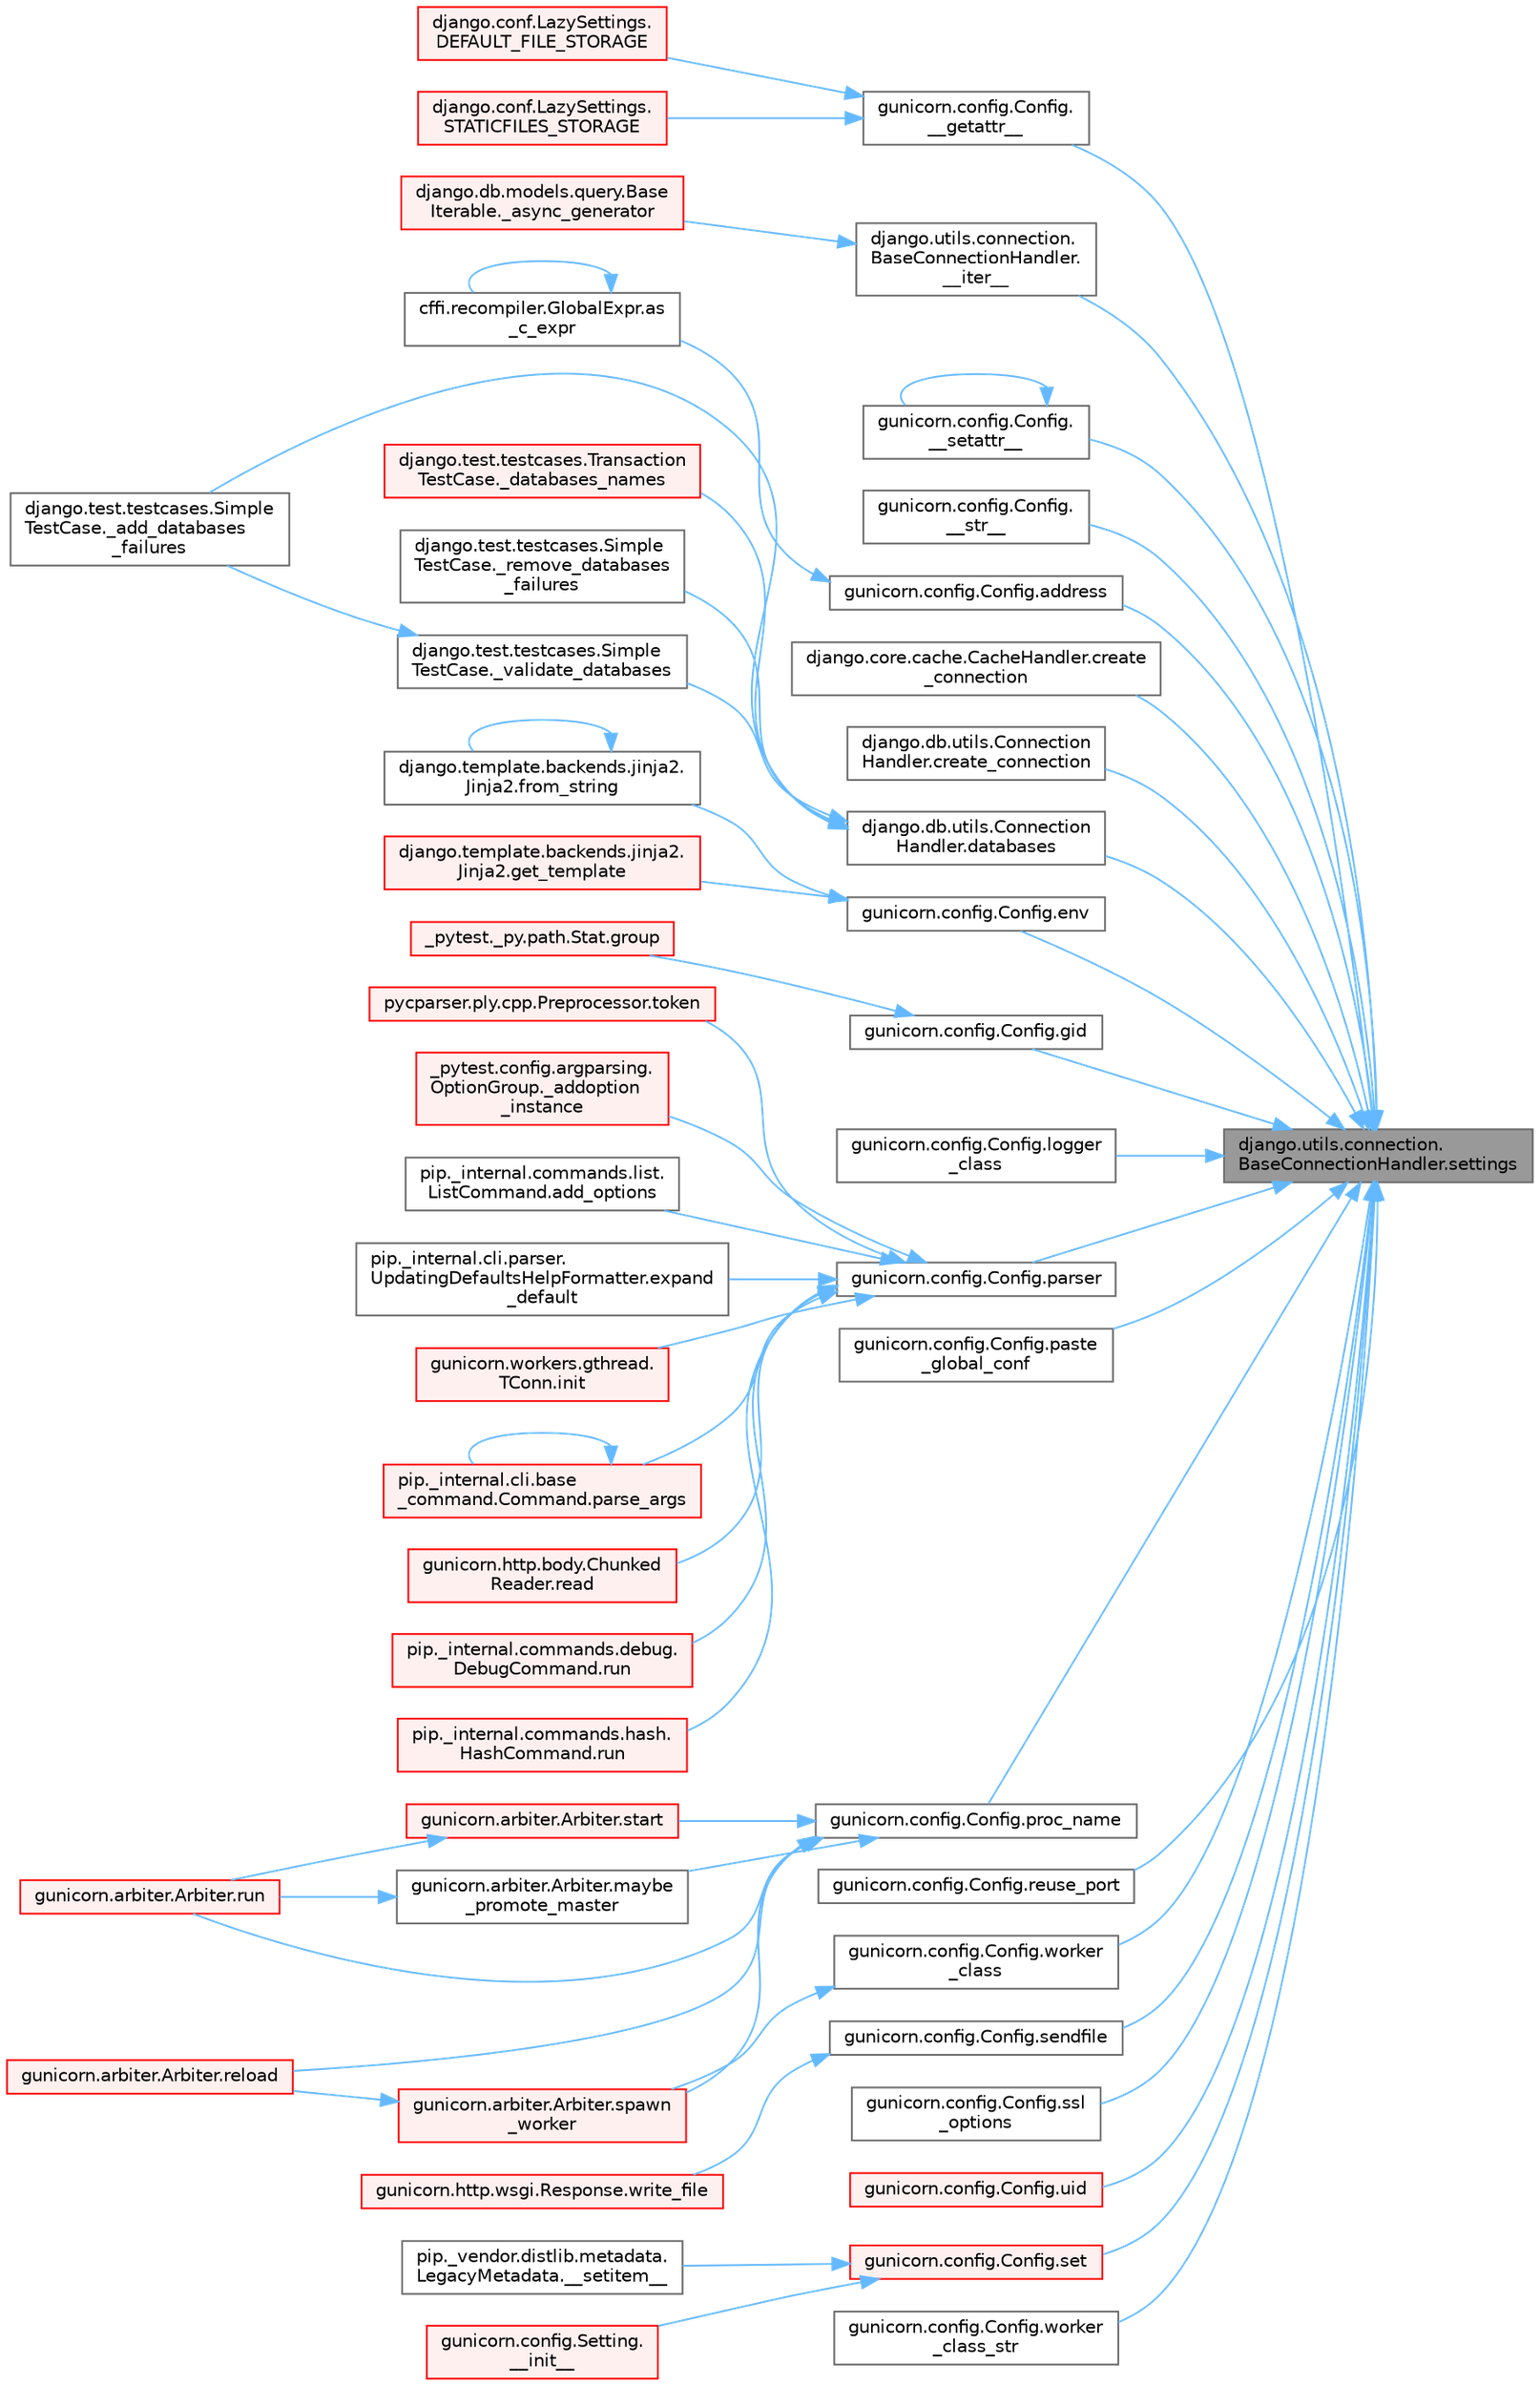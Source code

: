 digraph "django.utils.connection.BaseConnectionHandler.settings"
{
 // LATEX_PDF_SIZE
  bgcolor="transparent";
  edge [fontname=Helvetica,fontsize=10,labelfontname=Helvetica,labelfontsize=10];
  node [fontname=Helvetica,fontsize=10,shape=box,height=0.2,width=0.4];
  rankdir="RL";
  Node1 [id="Node000001",label="django.utils.connection.\lBaseConnectionHandler.settings",height=0.2,width=0.4,color="gray40", fillcolor="grey60", style="filled", fontcolor="black",tooltip=" "];
  Node1 -> Node2 [id="edge1_Node000001_Node000002",dir="back",color="steelblue1",style="solid",tooltip=" "];
  Node2 [id="Node000002",label="gunicorn.config.Config.\l__getattr__",height=0.2,width=0.4,color="grey40", fillcolor="white", style="filled",URL="$classgunicorn_1_1config_1_1_config.html#a71eacf01d4ad4f8e94164f40459e55b3",tooltip=" "];
  Node2 -> Node3 [id="edge2_Node000002_Node000003",dir="back",color="steelblue1",style="solid",tooltip=" "];
  Node3 [id="Node000003",label="django.conf.LazySettings.\lDEFAULT_FILE_STORAGE",height=0.2,width=0.4,color="red", fillcolor="#FFF0F0", style="filled",URL="$classdjango_1_1conf_1_1_lazy_settings.html#a262999dfae4088a806facff7288a28b2",tooltip=" "];
  Node2 -> Node5 [id="edge3_Node000002_Node000005",dir="back",color="steelblue1",style="solid",tooltip=" "];
  Node5 [id="Node000005",label="django.conf.LazySettings.\lSTATICFILES_STORAGE",height=0.2,width=0.4,color="red", fillcolor="#FFF0F0", style="filled",URL="$classdjango_1_1conf_1_1_lazy_settings.html#acf7e82a80fdd6a53ad31cd5f784aaaf7",tooltip=" "];
  Node1 -> Node6 [id="edge4_Node000001_Node000006",dir="back",color="steelblue1",style="solid",tooltip=" "];
  Node6 [id="Node000006",label="django.utils.connection.\lBaseConnectionHandler.\l__iter__",height=0.2,width=0.4,color="grey40", fillcolor="white", style="filled",URL="$classdjango_1_1utils_1_1connection_1_1_base_connection_handler.html#af9d51e8113018441c6051ada3dda01f3",tooltip=" "];
  Node6 -> Node7 [id="edge5_Node000006_Node000007",dir="back",color="steelblue1",style="solid",tooltip=" "];
  Node7 [id="Node000007",label="django.db.models.query.Base\lIterable._async_generator",height=0.2,width=0.4,color="red", fillcolor="#FFF0F0", style="filled",URL="$classdjango_1_1db_1_1models_1_1query_1_1_base_iterable.html#a3ecc2267976bc6628d1fe84d78355144",tooltip=" "];
  Node1 -> Node9 [id="edge6_Node000001_Node000009",dir="back",color="steelblue1",style="solid",tooltip=" "];
  Node9 [id="Node000009",label="gunicorn.config.Config.\l__setattr__",height=0.2,width=0.4,color="grey40", fillcolor="white", style="filled",URL="$classgunicorn_1_1config_1_1_config.html#a431221c36da65baeb6154ea04829398c",tooltip=" "];
  Node9 -> Node9 [id="edge7_Node000009_Node000009",dir="back",color="steelblue1",style="solid",tooltip=" "];
  Node1 -> Node10 [id="edge8_Node000001_Node000010",dir="back",color="steelblue1",style="solid",tooltip=" "];
  Node10 [id="Node000010",label="gunicorn.config.Config.\l__str__",height=0.2,width=0.4,color="grey40", fillcolor="white", style="filled",URL="$classgunicorn_1_1config_1_1_config.html#a50f8ba66ffbd216a35ceacef6ab8c5f3",tooltip=" "];
  Node1 -> Node11 [id="edge9_Node000001_Node000011",dir="back",color="steelblue1",style="solid",tooltip=" "];
  Node11 [id="Node000011",label="gunicorn.config.Config.address",height=0.2,width=0.4,color="grey40", fillcolor="white", style="filled",URL="$classgunicorn_1_1config_1_1_config.html#ad7fe7919987633fc2301dfa66b4290d4",tooltip=" "];
  Node11 -> Node12 [id="edge10_Node000011_Node000012",dir="back",color="steelblue1",style="solid",tooltip=" "];
  Node12 [id="Node000012",label="cffi.recompiler.GlobalExpr.as\l_c_expr",height=0.2,width=0.4,color="grey40", fillcolor="white", style="filled",URL="$classcffi_1_1recompiler_1_1_global_expr.html#aae637b22bd9e45c0afae2bd184781ad1",tooltip=" "];
  Node12 -> Node12 [id="edge11_Node000012_Node000012",dir="back",color="steelblue1",style="solid",tooltip=" "];
  Node1 -> Node13 [id="edge12_Node000001_Node000013",dir="back",color="steelblue1",style="solid",tooltip=" "];
  Node13 [id="Node000013",label="django.core.cache.CacheHandler.create\l_connection",height=0.2,width=0.4,color="grey40", fillcolor="white", style="filled",URL="$classdjango_1_1core_1_1cache_1_1_cache_handler.html#affa70374403e2626da5b3698f1e180e2",tooltip=" "];
  Node1 -> Node14 [id="edge13_Node000001_Node000014",dir="back",color="steelblue1",style="solid",tooltip=" "];
  Node14 [id="Node000014",label="django.db.utils.Connection\lHandler.create_connection",height=0.2,width=0.4,color="grey40", fillcolor="white", style="filled",URL="$classdjango_1_1db_1_1utils_1_1_connection_handler.html#ac44b31e2086cee7f00a7bc6f9f3e2112",tooltip=" "];
  Node1 -> Node15 [id="edge14_Node000001_Node000015",dir="back",color="steelblue1",style="solid",tooltip=" "];
  Node15 [id="Node000015",label="django.db.utils.Connection\lHandler.databases",height=0.2,width=0.4,color="grey40", fillcolor="white", style="filled",URL="$classdjango_1_1db_1_1utils_1_1_connection_handler.html#af7f29772e6e221e678cd244e59eb14a7",tooltip=" "];
  Node15 -> Node16 [id="edge15_Node000015_Node000016",dir="back",color="steelblue1",style="solid",tooltip=" "];
  Node16 [id="Node000016",label="django.test.testcases.Simple\lTestCase._add_databases\l_failures",height=0.2,width=0.4,color="grey40", fillcolor="white", style="filled",URL="$classdjango_1_1test_1_1testcases_1_1_simple_test_case.html#a53e46a0aa7a5d83f57aaf94ed65d6bb3",tooltip=" "];
  Node15 -> Node17 [id="edge16_Node000015_Node000017",dir="back",color="steelblue1",style="solid",tooltip=" "];
  Node17 [id="Node000017",label="django.test.testcases.Transaction\lTestCase._databases_names",height=0.2,width=0.4,color="red", fillcolor="#FFF0F0", style="filled",URL="$classdjango_1_1test_1_1testcases_1_1_transaction_test_case.html#a035e1553bc808dd366fb19b760e8b7be",tooltip=" "];
  Node15 -> Node26 [id="edge17_Node000015_Node000026",dir="back",color="steelblue1",style="solid",tooltip=" "];
  Node26 [id="Node000026",label="django.test.testcases.Simple\lTestCase._remove_databases\l_failures",height=0.2,width=0.4,color="grey40", fillcolor="white", style="filled",URL="$classdjango_1_1test_1_1testcases_1_1_simple_test_case.html#a7d3b76962d1ab6d491f446f34ada2bcc",tooltip=" "];
  Node15 -> Node27 [id="edge18_Node000015_Node000027",dir="back",color="steelblue1",style="solid",tooltip=" "];
  Node27 [id="Node000027",label="django.test.testcases.Simple\lTestCase._validate_databases",height=0.2,width=0.4,color="grey40", fillcolor="white", style="filled",URL="$classdjango_1_1test_1_1testcases_1_1_simple_test_case.html#af859e278898b237e77a0d867ea4cf6e1",tooltip=" "];
  Node27 -> Node16 [id="edge19_Node000027_Node000016",dir="back",color="steelblue1",style="solid",tooltip=" "];
  Node1 -> Node28 [id="edge20_Node000001_Node000028",dir="back",color="steelblue1",style="solid",tooltip=" "];
  Node28 [id="Node000028",label="gunicorn.config.Config.env",height=0.2,width=0.4,color="grey40", fillcolor="white", style="filled",URL="$classgunicorn_1_1config_1_1_config.html#a2deee7194d19cd91329a308e34f15b47",tooltip=" "];
  Node28 -> Node29 [id="edge21_Node000028_Node000029",dir="back",color="steelblue1",style="solid",tooltip=" "];
  Node29 [id="Node000029",label="django.template.backends.jinja2.\lJinja2.from_string",height=0.2,width=0.4,color="grey40", fillcolor="white", style="filled",URL="$classdjango_1_1template_1_1backends_1_1jinja2_1_1_jinja2.html#ac6bd7ef1752b1fd673c8bdb0ae0487ab",tooltip=" "];
  Node29 -> Node29 [id="edge22_Node000029_Node000029",dir="back",color="steelblue1",style="solid",tooltip=" "];
  Node28 -> Node30 [id="edge23_Node000028_Node000030",dir="back",color="steelblue1",style="solid",tooltip=" "];
  Node30 [id="Node000030",label="django.template.backends.jinja2.\lJinja2.get_template",height=0.2,width=0.4,color="red", fillcolor="#FFF0F0", style="filled",URL="$classdjango_1_1template_1_1backends_1_1jinja2_1_1_jinja2.html#a9265545a8f140b3d6554426b83cb56ec",tooltip=" "];
  Node1 -> Node3202 [id="edge24_Node000001_Node003202",dir="back",color="steelblue1",style="solid",tooltip=" "];
  Node3202 [id="Node003202",label="gunicorn.config.Config.gid",height=0.2,width=0.4,color="grey40", fillcolor="white", style="filled",URL="$classgunicorn_1_1config_1_1_config.html#a65c92a5a114c947968354bbce05ea506",tooltip=" "];
  Node3202 -> Node3203 [id="edge25_Node003202_Node003203",dir="back",color="steelblue1",style="solid",tooltip=" "];
  Node3203 [id="Node003203",label="_pytest._py.path.Stat.group",height=0.2,width=0.4,color="red", fillcolor="#FFF0F0", style="filled",URL="$class__pytest_1_1__py_1_1path_1_1_stat.html#aef4e7b019a25aa7e70b896054ef72f51",tooltip=" "];
  Node1 -> Node3204 [id="edge26_Node000001_Node003204",dir="back",color="steelblue1",style="solid",tooltip=" "];
  Node3204 [id="Node003204",label="gunicorn.config.Config.logger\l_class",height=0.2,width=0.4,color="grey40", fillcolor="white", style="filled",URL="$classgunicorn_1_1config_1_1_config.html#ab4c532876130c76c90a3ba799d85b67b",tooltip=" "];
  Node1 -> Node3205 [id="edge27_Node000001_Node003205",dir="back",color="steelblue1",style="solid",tooltip=" "];
  Node3205 [id="Node003205",label="gunicorn.config.Config.parser",height=0.2,width=0.4,color="grey40", fillcolor="white", style="filled",URL="$classgunicorn_1_1config_1_1_config.html#a6cd7e6a928a5a7a3c6d18a0040439dec",tooltip=" "];
  Node3205 -> Node1386 [id="edge28_Node003205_Node001386",dir="back",color="steelblue1",style="solid",tooltip=" "];
  Node1386 [id="Node001386",label="_pytest.config.argparsing.\lOptionGroup._addoption\l_instance",height=0.2,width=0.4,color="red", fillcolor="#FFF0F0", style="filled",URL="$class__pytest_1_1config_1_1argparsing_1_1_option_group.html#ad58bb06684870c5483c49b69f6266dbe",tooltip=" "];
  Node3205 -> Node3206 [id="edge29_Node003205_Node003206",dir="back",color="steelblue1",style="solid",tooltip=" "];
  Node3206 [id="Node003206",label="pip._internal.commands.list.\lListCommand.add_options",height=0.2,width=0.4,color="grey40", fillcolor="white", style="filled",URL="$classpip_1_1__internal_1_1commands_1_1list_1_1_list_command.html#a7beb3337bc0e9088a2ac304563feb671",tooltip=" "];
  Node3205 -> Node3207 [id="edge30_Node003205_Node003207",dir="back",color="steelblue1",style="solid",tooltip=" "];
  Node3207 [id="Node003207",label="pip._internal.cli.parser.\lUpdatingDefaultsHelpFormatter.expand\l_default",height=0.2,width=0.4,color="grey40", fillcolor="white", style="filled",URL="$classpip_1_1__internal_1_1cli_1_1parser_1_1_updating_defaults_help_formatter.html#a32c2fa54d1407762ff23c1a2d50370a7",tooltip=" "];
  Node3205 -> Node3208 [id="edge31_Node003205_Node003208",dir="back",color="steelblue1",style="solid",tooltip=" "];
  Node3208 [id="Node003208",label="gunicorn.workers.gthread.\lTConn.init",height=0.2,width=0.4,color="red", fillcolor="#FFF0F0", style="filled",URL="$classgunicorn_1_1workers_1_1gthread_1_1_t_conn.html#a5cbaeab16e7908f0cbf4730954f189fd",tooltip=" "];
  Node3205 -> Node3218 [id="edge32_Node003205_Node003218",dir="back",color="steelblue1",style="solid",tooltip=" "];
  Node3218 [id="Node003218",label="pip._internal.cli.base\l_command.Command.parse_args",height=0.2,width=0.4,color="red", fillcolor="#FFF0F0", style="filled",URL="$classpip_1_1__internal_1_1cli_1_1base__command_1_1_command.html#ae5d2ab6756b8ba6603587cbb39b9127f",tooltip=" "];
  Node3218 -> Node3218 [id="edge33_Node003218_Node003218",dir="back",color="steelblue1",style="solid",tooltip=" "];
  Node3205 -> Node3219 [id="edge34_Node003205_Node003219",dir="back",color="steelblue1",style="solid",tooltip=" "];
  Node3219 [id="Node003219",label="gunicorn.http.body.Chunked\lReader.read",height=0.2,width=0.4,color="red", fillcolor="#FFF0F0", style="filled",URL="$classgunicorn_1_1http_1_1body_1_1_chunked_reader.html#aa291cdee58cf19e63d92914442ab2d7e",tooltip=" "];
  Node3205 -> Node3220 [id="edge35_Node003205_Node003220",dir="back",color="steelblue1",style="solid",tooltip=" "];
  Node3220 [id="Node003220",label="pip._internal.commands.debug.\lDebugCommand.run",height=0.2,width=0.4,color="red", fillcolor="#FFF0F0", style="filled",URL="$classpip_1_1__internal_1_1commands_1_1debug_1_1_debug_command.html#ad61d252dadf4281ecbf50be217af05b8",tooltip=" "];
  Node3205 -> Node3221 [id="edge36_Node003205_Node003221",dir="back",color="steelblue1",style="solid",tooltip=" "];
  Node3221 [id="Node003221",label="pip._internal.commands.hash.\lHashCommand.run",height=0.2,width=0.4,color="red", fillcolor="#FFF0F0", style="filled",URL="$classpip_1_1__internal_1_1commands_1_1hash_1_1_hash_command.html#a1c507b4629e8940645b8239212076661",tooltip=" "];
  Node3205 -> Node3222 [id="edge37_Node003205_Node003222",dir="back",color="steelblue1",style="solid",tooltip=" "];
  Node3222 [id="Node003222",label="pycparser.ply.cpp.Preprocessor.token",height=0.2,width=0.4,color="red", fillcolor="#FFF0F0", style="filled",URL="$classpycparser_1_1ply_1_1cpp_1_1_preprocessor.html#ac15600d7021e8a849f126500017231ff",tooltip=" "];
  Node1 -> Node3234 [id="edge38_Node000001_Node003234",dir="back",color="steelblue1",style="solid",tooltip=" "];
  Node3234 [id="Node003234",label="gunicorn.config.Config.paste\l_global_conf",height=0.2,width=0.4,color="grey40", fillcolor="white", style="filled",URL="$classgunicorn_1_1config_1_1_config.html#a050d697055705c041417a1d55cfd07b6",tooltip=" "];
  Node1 -> Node3235 [id="edge39_Node000001_Node003235",dir="back",color="steelblue1",style="solid",tooltip=" "];
  Node3235 [id="Node003235",label="gunicorn.config.Config.proc_name",height=0.2,width=0.4,color="grey40", fillcolor="white", style="filled",URL="$classgunicorn_1_1config_1_1_config.html#af59145947d670d400784a1a1e4acdca9",tooltip=" "];
  Node3235 -> Node3038 [id="edge40_Node003235_Node003038",dir="back",color="steelblue1",style="solid",tooltip=" "];
  Node3038 [id="Node003038",label="gunicorn.arbiter.Arbiter.maybe\l_promote_master",height=0.2,width=0.4,color="grey40", fillcolor="white", style="filled",URL="$classgunicorn_1_1arbiter_1_1_arbiter.html#ac7f3e48e04d09eb9d85ce449b258d1c3",tooltip=" "];
  Node3038 -> Node1414 [id="edge41_Node003038_Node001414",dir="back",color="steelblue1",style="solid",tooltip=" "];
  Node1414 [id="Node001414",label="gunicorn.arbiter.Arbiter.run",height=0.2,width=0.4,color="red", fillcolor="#FFF0F0", style="filled",URL="$classgunicorn_1_1arbiter_1_1_arbiter.html#a690c034511f5f267e7da7478590701a9",tooltip=" "];
  Node3235 -> Node3047 [id="edge42_Node003235_Node003047",dir="back",color="steelblue1",style="solid",tooltip=" "];
  Node3047 [id="Node003047",label="gunicorn.arbiter.Arbiter.reload",height=0.2,width=0.4,color="red", fillcolor="#FFF0F0", style="filled",URL="$classgunicorn_1_1arbiter_1_1_arbiter.html#a162ce86e507c7c6ab257a187515bd0c3",tooltip=" "];
  Node3235 -> Node1414 [id="edge43_Node003235_Node001414",dir="back",color="steelblue1",style="solid",tooltip=" "];
  Node3235 -> Node3050 [id="edge44_Node003235_Node003050",dir="back",color="steelblue1",style="solid",tooltip=" "];
  Node3050 [id="Node003050",label="gunicorn.arbiter.Arbiter.spawn\l_worker",height=0.2,width=0.4,color="red", fillcolor="#FFF0F0", style="filled",URL="$classgunicorn_1_1arbiter_1_1_arbiter.html#ad319e6177cd75b61e9bb7c13bcfe5101",tooltip=" "];
  Node3050 -> Node3047 [id="edge45_Node003050_Node003047",dir="back",color="steelblue1",style="solid",tooltip=" "];
  Node3235 -> Node3052 [id="edge46_Node003235_Node003052",dir="back",color="steelblue1",style="solid",tooltip=" "];
  Node3052 [id="Node003052",label="gunicorn.arbiter.Arbiter.start",height=0.2,width=0.4,color="red", fillcolor="#FFF0F0", style="filled",URL="$classgunicorn_1_1arbiter_1_1_arbiter.html#a9abc475f491622dde84515bdde802f2e",tooltip=" "];
  Node3052 -> Node1414 [id="edge47_Node003052_Node001414",dir="back",color="steelblue1",style="solid",tooltip=" "];
  Node1 -> Node3236 [id="edge48_Node000001_Node003236",dir="back",color="steelblue1",style="solid",tooltip=" "];
  Node3236 [id="Node003236",label="gunicorn.config.Config.reuse_port",height=0.2,width=0.4,color="grey40", fillcolor="white", style="filled",URL="$classgunicorn_1_1config_1_1_config.html#a0fa890e3d37b3ecf9d640cf1160aaf8e",tooltip=" "];
  Node1 -> Node3237 [id="edge49_Node000001_Node003237",dir="back",color="steelblue1",style="solid",tooltip=" "];
  Node3237 [id="Node003237",label="gunicorn.config.Config.sendfile",height=0.2,width=0.4,color="grey40", fillcolor="white", style="filled",URL="$classgunicorn_1_1config_1_1_config.html#a77830122086408d0905d6457eef88017",tooltip=" "];
  Node3237 -> Node733 [id="edge50_Node003237_Node000733",dir="back",color="steelblue1",style="solid",tooltip=" "];
  Node733 [id="Node000733",label="gunicorn.http.wsgi.Response.write_file",height=0.2,width=0.4,color="red", fillcolor="#FFF0F0", style="filled",URL="$classgunicorn_1_1http_1_1wsgi_1_1_response.html#a469fe7554d4ffcd4dd1497f24d216329",tooltip=" "];
  Node1 -> Node3238 [id="edge51_Node000001_Node003238",dir="back",color="steelblue1",style="solid",tooltip=" "];
  Node3238 [id="Node003238",label="gunicorn.config.Config.set",height=0.2,width=0.4,color="red", fillcolor="#FFF0F0", style="filled",URL="$classgunicorn_1_1config_1_1_config.html#a3f128be027e2915b7114f240157b494a",tooltip=" "];
  Node3238 -> Node860 [id="edge52_Node003238_Node000860",dir="back",color="steelblue1",style="solid",tooltip=" "];
  Node860 [id="Node000860",label="gunicorn.config.Setting.\l__init__",height=0.2,width=0.4,color="red", fillcolor="#FFF0F0", style="filled",URL="$classgunicorn_1_1config_1_1_setting.html#aca1cb2d38bdd9b92194f85913daaaa53",tooltip=" "];
  Node3238 -> Node861 [id="edge53_Node003238_Node000861",dir="back",color="steelblue1",style="solid",tooltip=" "];
  Node861 [id="Node000861",label="pip._vendor.distlib.metadata.\lLegacyMetadata.__setitem__",height=0.2,width=0.4,color="grey40", fillcolor="white", style="filled",URL="$classpip_1_1__vendor_1_1distlib_1_1metadata_1_1_legacy_metadata.html#ab82e88a698ec57bd9f8ac873948a3802",tooltip=" "];
  Node1 -> Node3239 [id="edge54_Node000001_Node003239",dir="back",color="steelblue1",style="solid",tooltip=" "];
  Node3239 [id="Node003239",label="gunicorn.config.Config.ssl\l_options",height=0.2,width=0.4,color="grey40", fillcolor="white", style="filled",URL="$classgunicorn_1_1config_1_1_config.html#a475c6594f27da09430ceedfaa5b5023c",tooltip=" "];
  Node1 -> Node3240 [id="edge55_Node000001_Node003240",dir="back",color="steelblue1",style="solid",tooltip=" "];
  Node3240 [id="Node003240",label="gunicorn.config.Config.uid",height=0.2,width=0.4,color="red", fillcolor="#FFF0F0", style="filled",URL="$classgunicorn_1_1config_1_1_config.html#a72da0351bb66ecaf52b321aa3e073826",tooltip=" "];
  Node1 -> Node3242 [id="edge56_Node000001_Node003242",dir="back",color="steelblue1",style="solid",tooltip=" "];
  Node3242 [id="Node003242",label="gunicorn.config.Config.worker\l_class",height=0.2,width=0.4,color="grey40", fillcolor="white", style="filled",URL="$classgunicorn_1_1config_1_1_config.html#a243b71acadf86a418446257ea2c3e305",tooltip=" "];
  Node3242 -> Node3050 [id="edge57_Node003242_Node003050",dir="back",color="steelblue1",style="solid",tooltip=" "];
  Node1 -> Node3243 [id="edge58_Node000001_Node003243",dir="back",color="steelblue1",style="solid",tooltip=" "];
  Node3243 [id="Node003243",label="gunicorn.config.Config.worker\l_class_str",height=0.2,width=0.4,color="grey40", fillcolor="white", style="filled",URL="$classgunicorn_1_1config_1_1_config.html#acfea07ff6aecf83edfc5d5965c2548fc",tooltip=" "];
}
